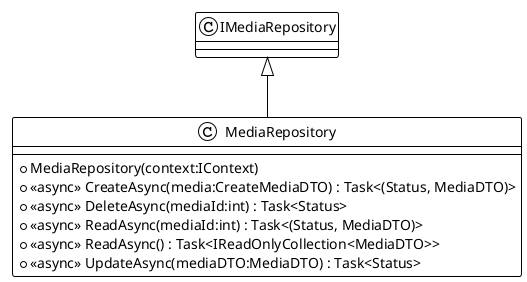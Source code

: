 @startuml
!theme plain
class MediaRepository {
    + MediaRepository(context:IContext)
    + <<async>> CreateAsync(media:CreateMediaDTO) : Task<(Status, MediaDTO)>
    + <<async>> DeleteAsync(mediaId:int) : Task<Status>
    + <<async>> ReadAsync(mediaId:int) : Task<(Status, MediaDTO)>
    + <<async>> ReadAsync() : Task<IReadOnlyCollection<MediaDTO>>
    + <<async>> UpdateAsync(mediaDTO:MediaDTO) : Task<Status>
}
IMediaRepository <|-- MediaRepository
@enduml
